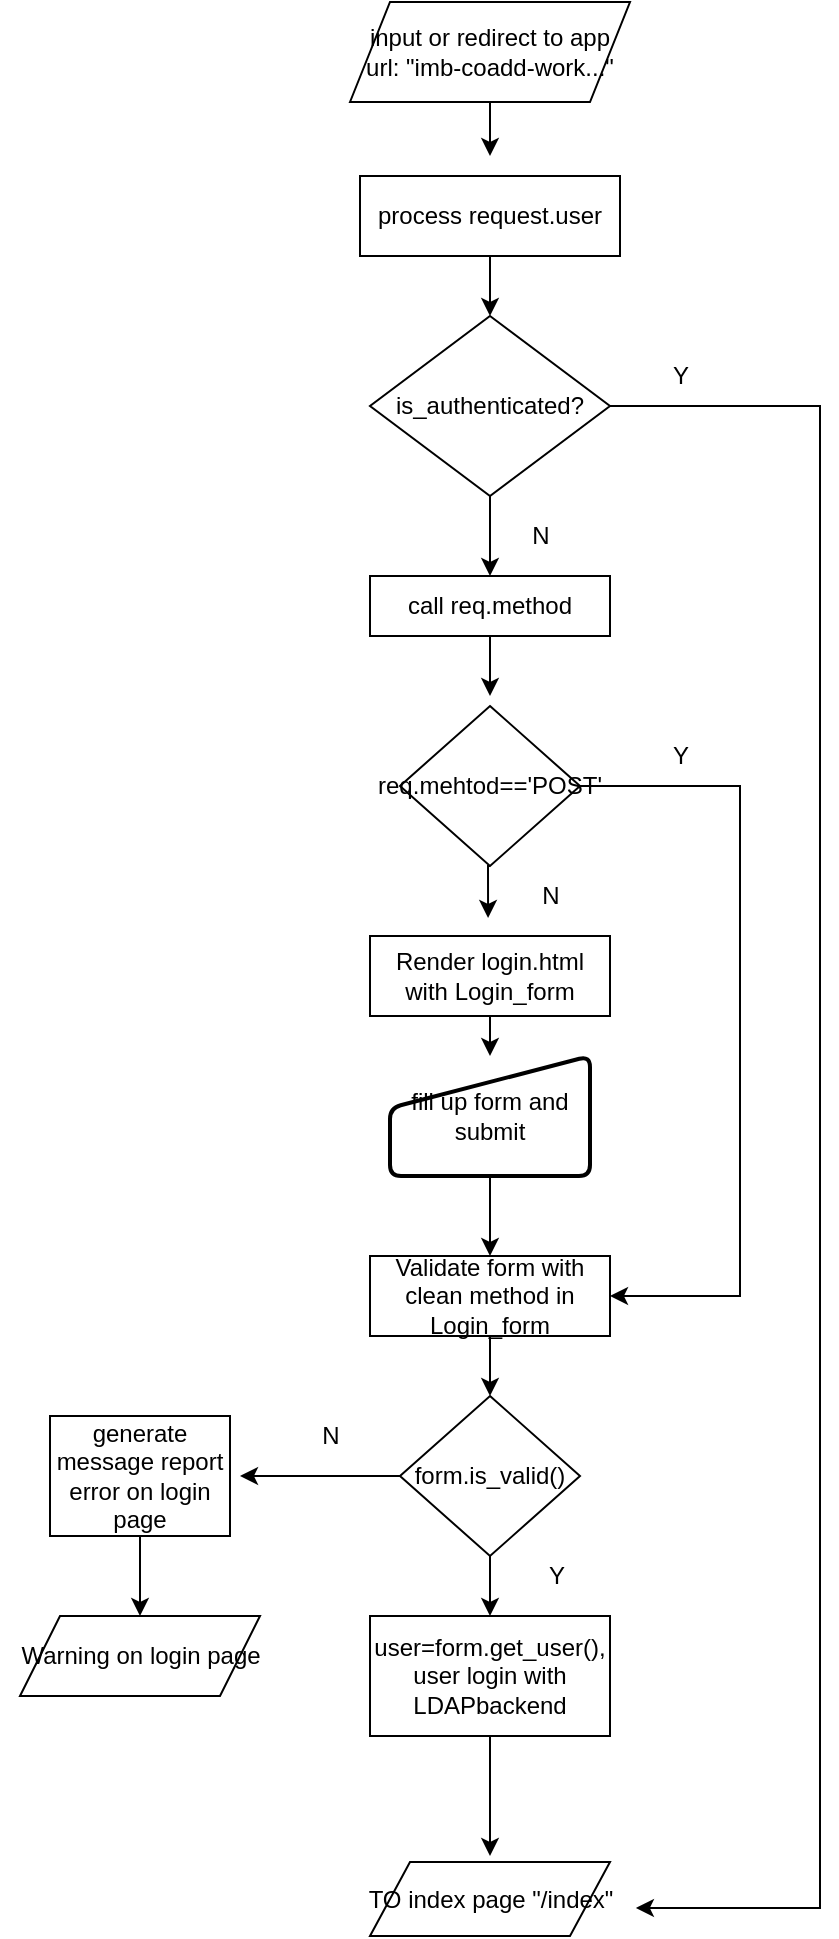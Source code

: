 <mxfile version="13.9.9" type="device"><diagram id="SYUASkFCBFpPzNMqfMAP" name="Page-1"><mxGraphModel dx="1230" dy="1140" grid="1" gridSize="10" guides="1" tooltips="1" connect="1" arrows="1" fold="1" page="1" pageScale="1" pageWidth="827" pageHeight="1169" math="0" shadow="0"><root><mxCell id="0"/><mxCell id="1" parent="0"/><mxCell id="yZKz9oTdlZhymosVQu8Z-24" value="" style="shape=parallelogram;perimeter=parallelogramPerimeter;whiteSpace=wrap;html=1;fixedSize=1;" vertex="1" parent="1"><mxGeometry x="30" y="910" width="120" height="40" as="geometry"/></mxCell><mxCell id="yZKz9oTdlZhymosVQu8Z-33" style="edgeStyle=orthogonalEdgeStyle;rounded=0;orthogonalLoop=1;jettySize=auto;html=1;exitX=0.5;exitY=1;exitDx=0;exitDy=0;" edge="1" parent="1" source="yZKz9oTdlZhymosVQu8Z-1"><mxGeometry relative="1" as="geometry"><mxPoint x="265" y="180" as="targetPoint"/></mxGeometry></mxCell><mxCell id="yZKz9oTdlZhymosVQu8Z-1" value="input or redirect to app url: &quot;imb-coadd-work...&quot;" style="shape=parallelogram;perimeter=parallelogramPerimeter;whiteSpace=wrap;html=1;fixedSize=1;" vertex="1" parent="1"><mxGeometry x="195" y="103" width="140" height="50" as="geometry"/></mxCell><mxCell id="yZKz9oTdlZhymosVQu8Z-34" style="edgeStyle=orthogonalEdgeStyle;rounded=0;orthogonalLoop=1;jettySize=auto;html=1;exitX=0.5;exitY=1;exitDx=0;exitDy=0;entryX=0.5;entryY=0;entryDx=0;entryDy=0;" edge="1" parent="1" source="yZKz9oTdlZhymosVQu8Z-4" target="yZKz9oTdlZhymosVQu8Z-5"><mxGeometry relative="1" as="geometry"/></mxCell><mxCell id="yZKz9oTdlZhymosVQu8Z-4" value="process request.user" style="rounded=0;whiteSpace=wrap;html=1;" vertex="1" parent="1"><mxGeometry x="200" y="190" width="130" height="40" as="geometry"/></mxCell><mxCell id="yZKz9oTdlZhymosVQu8Z-15" style="edgeStyle=orthogonalEdgeStyle;rounded=0;orthogonalLoop=1;jettySize=auto;html=1;entryX=1.021;entryY=0.725;entryDx=0;entryDy=0;entryPerimeter=0;" edge="1" parent="1" source="yZKz9oTdlZhymosVQu8Z-5" target="yZKz9oTdlZhymosVQu8Z-14"><mxGeometry relative="1" as="geometry"><Array as="points"><mxPoint x="430" y="305"/><mxPoint x="430" y="1056"/></Array></mxGeometry></mxCell><mxCell id="yZKz9oTdlZhymosVQu8Z-35" style="edgeStyle=orthogonalEdgeStyle;rounded=0;orthogonalLoop=1;jettySize=auto;html=1;exitX=0.5;exitY=1;exitDx=0;exitDy=0;entryX=0.5;entryY=0;entryDx=0;entryDy=0;" edge="1" parent="1" source="yZKz9oTdlZhymosVQu8Z-5" target="yZKz9oTdlZhymosVQu8Z-6"><mxGeometry relative="1" as="geometry"/></mxCell><mxCell id="yZKz9oTdlZhymosVQu8Z-5" value="is_authenticated?" style="rhombus;whiteSpace=wrap;html=1;" vertex="1" parent="1"><mxGeometry x="205" y="260" width="120" height="90" as="geometry"/></mxCell><mxCell id="yZKz9oTdlZhymosVQu8Z-36" style="edgeStyle=orthogonalEdgeStyle;rounded=0;orthogonalLoop=1;jettySize=auto;html=1;exitX=0.5;exitY=1;exitDx=0;exitDy=0;" edge="1" parent="1" source="yZKz9oTdlZhymosVQu8Z-6"><mxGeometry relative="1" as="geometry"><mxPoint x="265" y="450" as="targetPoint"/></mxGeometry></mxCell><mxCell id="yZKz9oTdlZhymosVQu8Z-6" value="call req.method" style="rounded=0;whiteSpace=wrap;html=1;" vertex="1" parent="1"><mxGeometry x="205" y="390" width="120" height="30" as="geometry"/></mxCell><mxCell id="yZKz9oTdlZhymosVQu8Z-16" style="edgeStyle=orthogonalEdgeStyle;rounded=0;orthogonalLoop=1;jettySize=auto;html=1;entryX=1;entryY=0.5;entryDx=0;entryDy=0;" edge="1" parent="1" source="yZKz9oTdlZhymosVQu8Z-7" target="yZKz9oTdlZhymosVQu8Z-11"><mxGeometry relative="1" as="geometry"><Array as="points"><mxPoint x="390" y="495"/><mxPoint x="390" y="750"/></Array></mxGeometry></mxCell><mxCell id="yZKz9oTdlZhymosVQu8Z-37" style="edgeStyle=orthogonalEdgeStyle;rounded=0;orthogonalLoop=1;jettySize=auto;html=1;exitX=0.5;exitY=1;exitDx=0;exitDy=0;entryX=0.492;entryY=-0.225;entryDx=0;entryDy=0;entryPerimeter=0;" edge="1" parent="1" source="yZKz9oTdlZhymosVQu8Z-7" target="yZKz9oTdlZhymosVQu8Z-8"><mxGeometry relative="1" as="geometry"/></mxCell><mxCell id="yZKz9oTdlZhymosVQu8Z-7" value="req.mehtod=='POST'" style="rhombus;whiteSpace=wrap;html=1;" vertex="1" parent="1"><mxGeometry x="220" y="455" width="90" height="80" as="geometry"/></mxCell><mxCell id="yZKz9oTdlZhymosVQu8Z-38" style="edgeStyle=orthogonalEdgeStyle;rounded=0;orthogonalLoop=1;jettySize=auto;html=1;exitX=0.5;exitY=1;exitDx=0;exitDy=0;entryX=0.5;entryY=0;entryDx=0;entryDy=0;" edge="1" parent="1" source="yZKz9oTdlZhymosVQu8Z-8" target="yZKz9oTdlZhymosVQu8Z-21"><mxGeometry relative="1" as="geometry"/></mxCell><mxCell id="yZKz9oTdlZhymosVQu8Z-8" value="Render login.html with Login_form" style="rounded=0;whiteSpace=wrap;html=1;" vertex="1" parent="1"><mxGeometry x="205" y="570" width="120" height="40" as="geometry"/></mxCell><mxCell id="yZKz9oTdlZhymosVQu8Z-41" style="edgeStyle=orthogonalEdgeStyle;rounded=0;orthogonalLoop=1;jettySize=auto;html=1;exitX=0.5;exitY=1;exitDx=0;exitDy=0;entryX=0.5;entryY=0;entryDx=0;entryDy=0;" edge="1" parent="1" source="yZKz9oTdlZhymosVQu8Z-11" target="yZKz9oTdlZhymosVQu8Z-12"><mxGeometry relative="1" as="geometry"/></mxCell><mxCell id="yZKz9oTdlZhymosVQu8Z-11" value="Validate form with clean method in Login_form" style="rounded=0;whiteSpace=wrap;html=1;" vertex="1" parent="1"><mxGeometry x="205" y="730" width="120" height="40" as="geometry"/></mxCell><mxCell id="yZKz9oTdlZhymosVQu8Z-25" style="edgeStyle=orthogonalEdgeStyle;rounded=0;orthogonalLoop=1;jettySize=auto;html=1;" edge="1" parent="1" source="yZKz9oTdlZhymosVQu8Z-12"><mxGeometry relative="1" as="geometry"><mxPoint x="140" y="840" as="targetPoint"/></mxGeometry></mxCell><mxCell id="yZKz9oTdlZhymosVQu8Z-27" style="edgeStyle=orthogonalEdgeStyle;rounded=0;orthogonalLoop=1;jettySize=auto;html=1;exitX=0.5;exitY=1;exitDx=0;exitDy=0;entryX=0.5;entryY=0;entryDx=0;entryDy=0;" edge="1" parent="1" source="yZKz9oTdlZhymosVQu8Z-12" target="yZKz9oTdlZhymosVQu8Z-13"><mxGeometry relative="1" as="geometry"/></mxCell><mxCell id="yZKz9oTdlZhymosVQu8Z-12" value="form.is_valid()" style="rhombus;whiteSpace=wrap;html=1;" vertex="1" parent="1"><mxGeometry x="220" y="800" width="90" height="80" as="geometry"/></mxCell><mxCell id="yZKz9oTdlZhymosVQu8Z-31" style="edgeStyle=orthogonalEdgeStyle;rounded=0;orthogonalLoop=1;jettySize=auto;html=1;exitX=0.5;exitY=1;exitDx=0;exitDy=0;" edge="1" parent="1" source="yZKz9oTdlZhymosVQu8Z-13"><mxGeometry relative="1" as="geometry"><mxPoint x="265" y="1030" as="targetPoint"/></mxGeometry></mxCell><mxCell id="yZKz9oTdlZhymosVQu8Z-13" value="user=form.get_user(),&lt;br&gt;user login with LDAPbackend" style="rounded=0;whiteSpace=wrap;html=1;" vertex="1" parent="1"><mxGeometry x="205" y="910" width="120" height="60" as="geometry"/></mxCell><mxCell id="yZKz9oTdlZhymosVQu8Z-30" style="edgeStyle=orthogonalEdgeStyle;rounded=0;orthogonalLoop=1;jettySize=auto;html=1;entryX=0.5;entryY=0;entryDx=0;entryDy=0;" edge="1" parent="1" source="yZKz9oTdlZhymosVQu8Z-18" target="yZKz9oTdlZhymosVQu8Z-24"><mxGeometry relative="1" as="geometry"/></mxCell><mxCell id="yZKz9oTdlZhymosVQu8Z-18" value="generate message report error on login page" style="rounded=0;whiteSpace=wrap;html=1;" vertex="1" parent="1"><mxGeometry x="45" y="810" width="90" height="60" as="geometry"/></mxCell><mxCell id="yZKz9oTdlZhymosVQu8Z-20" value="Warning on login page" style="text;html=1;align=center;verticalAlign=middle;resizable=0;points=[];autosize=1;" vertex="1" parent="1"><mxGeometry x="20" y="920" width="140" height="20" as="geometry"/></mxCell><mxCell id="yZKz9oTdlZhymosVQu8Z-40" style="edgeStyle=orthogonalEdgeStyle;rounded=0;orthogonalLoop=1;jettySize=auto;html=1;exitX=0.5;exitY=1;exitDx=0;exitDy=0;entryX=0.5;entryY=0;entryDx=0;entryDy=0;" edge="1" parent="1" source="yZKz9oTdlZhymosVQu8Z-21" target="yZKz9oTdlZhymosVQu8Z-11"><mxGeometry relative="1" as="geometry"/></mxCell><mxCell id="yZKz9oTdlZhymosVQu8Z-21" value="&lt;span&gt;fill up form and submit&lt;/span&gt;" style="html=1;strokeWidth=2;shape=manualInput;whiteSpace=wrap;rounded=1;size=26;arcSize=11;" vertex="1" parent="1"><mxGeometry x="215" y="630" width="100" height="60" as="geometry"/></mxCell><mxCell id="yZKz9oTdlZhymosVQu8Z-23" value="" style="shape=parallelogram;perimeter=parallelogramPerimeter;whiteSpace=wrap;html=1;fixedSize=1;" vertex="1" parent="1"><mxGeometry x="205" y="1033" width="120" height="37" as="geometry"/></mxCell><mxCell id="yZKz9oTdlZhymosVQu8Z-14" value="TO index page &quot;/index&quot;" style="text;html=1;align=center;verticalAlign=middle;resizable=0;points=[];autosize=1;" vertex="1" parent="1"><mxGeometry x="195" y="1041.5" width="140" height="20" as="geometry"/></mxCell><mxCell id="yZKz9oTdlZhymosVQu8Z-26" value="N" style="text;html=1;align=center;verticalAlign=middle;resizable=0;points=[];autosize=1;" vertex="1" parent="1"><mxGeometry x="175" y="810" width="20" height="20" as="geometry"/></mxCell><mxCell id="yZKz9oTdlZhymosVQu8Z-28" value="Y" style="text;html=1;align=center;verticalAlign=middle;resizable=0;points=[];autosize=1;" vertex="1" parent="1"><mxGeometry x="288" y="880" width="20" height="20" as="geometry"/></mxCell><mxCell id="yZKz9oTdlZhymosVQu8Z-42" value="N" style="text;html=1;align=center;verticalAlign=middle;resizable=0;points=[];autosize=1;" vertex="1" parent="1"><mxGeometry x="285" y="540" width="20" height="20" as="geometry"/></mxCell><mxCell id="yZKz9oTdlZhymosVQu8Z-43" value="Y" style="text;html=1;align=center;verticalAlign=middle;resizable=0;points=[];autosize=1;" vertex="1" parent="1"><mxGeometry x="350" y="470" width="20" height="20" as="geometry"/></mxCell><mxCell id="yZKz9oTdlZhymosVQu8Z-44" value="Y" style="text;html=1;align=center;verticalAlign=middle;resizable=0;points=[];autosize=1;" vertex="1" parent="1"><mxGeometry x="350" y="280" width="20" height="20" as="geometry"/></mxCell><mxCell id="yZKz9oTdlZhymosVQu8Z-45" value="N" style="text;html=1;align=center;verticalAlign=middle;resizable=0;points=[];autosize=1;" vertex="1" parent="1"><mxGeometry x="280" y="360" width="20" height="20" as="geometry"/></mxCell></root></mxGraphModel></diagram></mxfile>